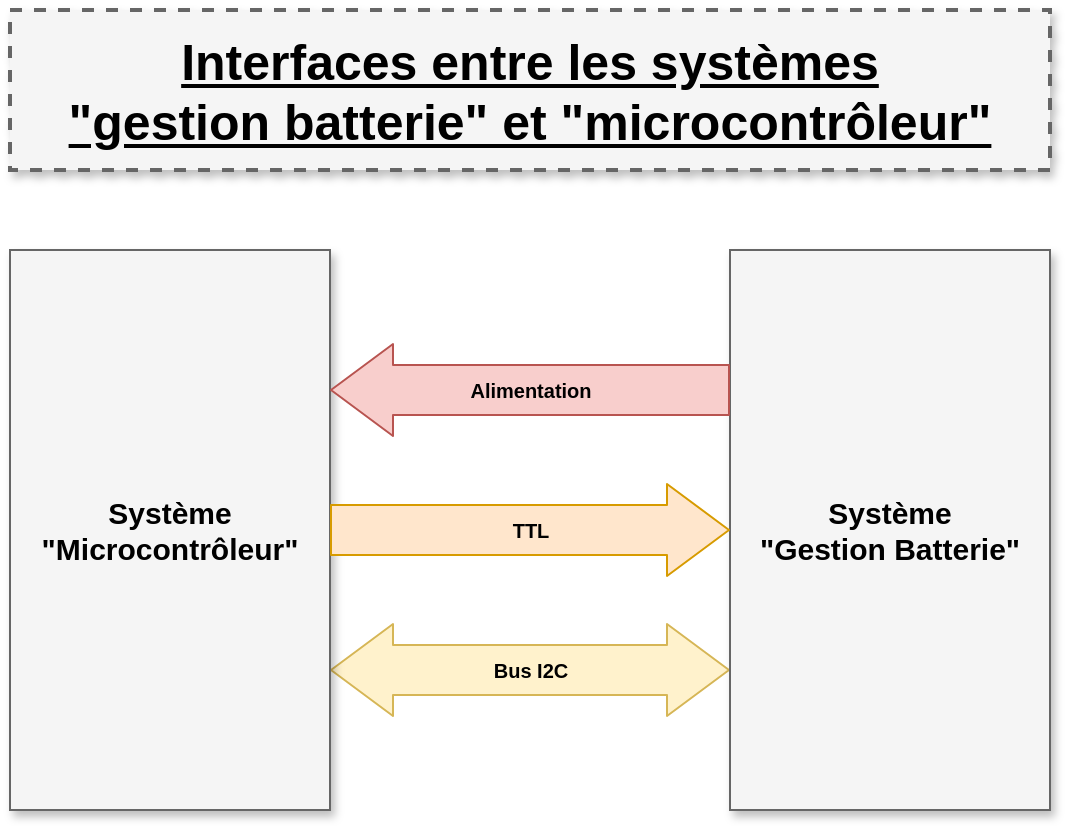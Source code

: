 <mxfile version="10.6.5" type="device"><diagram id="nrShHZ4QhwLThx6u6-4w" name="Page-1"><mxGraphModel dx="1074" dy="820" grid="1" gridSize="10" guides="1" tooltips="1" connect="1" arrows="1" fold="1" page="1" pageScale="1" pageWidth="827" pageHeight="1169" math="0" shadow="0"><root><mxCell id="0"/><mxCell id="1" parent="0"/><object label="Bus I2C" id="qOQiWimCayilgAFOTOFf-1"><mxCell style="shape=flexArrow;endArrow=classic;startArrow=classic;html=1;width=25;endSize=10;startSize=10;fontSize=10;fontStyle=1;labelBackgroundColor=none;fillColor=#fff2cc;strokeColor=#d6b656;exitX=0;exitY=0.75;exitDx=0;exitDy=0;entryX=1;entryY=0.75;entryDx=0;entryDy=0;align=center;labelPosition=center;verticalLabelPosition=middle;verticalAlign=middle;spacingLeft=50;spacingRight=50;" parent="1" source="qOQiWimCayilgAFOTOFf-3" target="qOQiWimCayilgAFOTOFf-2" edge="1"><mxGeometry width="50" height="50" relative="1" as="geometry"><mxPoint x="368.115" y="0.077" as="sourcePoint"/><mxPoint x="-130" y="411" as="targetPoint"/></mxGeometry></mxCell></object><mxCell id="qOQiWimCayilgAFOTOFf-2" value="Système&lt;br style=&quot;font-size: 15px;&quot;&gt;&quot;Microcontrôleur&quot;&lt;br style=&quot;font-size: 15px;&quot;&gt;" style="whiteSpace=wrap;html=1;shadow=1;fontSize=15;fillColor=#f5f5f5;strokeColor=#666666;fontStyle=1" parent="1" vertex="1"><mxGeometry x="80" y="160" width="160" height="280" as="geometry"/></mxCell><mxCell id="qOQiWimCayilgAFOTOFf-3" value="Système&lt;br style=&quot;font-size: 15px&quot;&gt;&quot;Gestion Batterie&quot;&lt;br style=&quot;font-size: 15px&quot;&gt;" style="whiteSpace=wrap;html=1;shadow=1;fontSize=15;fillColor=#f5f5f5;strokeColor=#666666;fontStyle=1" parent="1" vertex="1"><mxGeometry x="440" y="160" width="160" height="280" as="geometry"/></mxCell><mxCell id="qOQiWimCayilgAFOTOFf-4" value="Alimentation" style="shape=flexArrow;endArrow=classic;html=1;entryX=1;entryY=0.25;entryDx=0;entryDy=0;width=25;endSize=10;startSize=10;fillColor=#f8cecc;strokeColor=#b85450;fontSize=10;fontStyle=1;gradientColor=none;labelBackgroundColor=none;exitX=0;exitY=0.25;exitDx=0;exitDy=0;" parent="1" source="qOQiWimCayilgAFOTOFf-3" target="qOQiWimCayilgAFOTOFf-2" edge="1"><mxGeometry width="50" height="50" relative="1" as="geometry"><mxPoint x="688" y="150" as="sourcePoint"/><mxPoint x="528.115" y="0.077" as="targetPoint"/></mxGeometry></mxCell><mxCell id="qOQiWimCayilgAFOTOFf-5" value="TTL&lt;br&gt;" style="shape=flexArrow;endArrow=none;html=1;width=25;endSize=10;startSize=10;fillColor=#ffe6cc;strokeColor=#d79b00;fontSize=10;fontStyle=1;labelBackgroundColor=none;exitX=0;exitY=0.5;exitDx=0;exitDy=0;entryX=1;entryY=0.5;entryDx=0;entryDy=0;startArrow=block;endFill=0;" parent="1" source="qOQiWimCayilgAFOTOFf-3" target="qOQiWimCayilgAFOTOFf-2" edge="1"><mxGeometry width="50" height="50" relative="1" as="geometry"><mxPoint x="628" y="420" as="sourcePoint"/><mxPoint x="528" y="270" as="targetPoint"/></mxGeometry></mxCell><mxCell id="qOQiWimCayilgAFOTOFf-6" value="Interfaces entre les systèmes&lt;br&gt;&quot;gestion batterie&quot; et &quot;microcontrôleur&quot;" style="whiteSpace=wrap;html=1;shadow=1;fontSize=25;fillColor=#f5f5f5;strokeColor=#666666;strokeWidth=2;dashed=1;fontStyle=5;align=center;" parent="1" vertex="1"><mxGeometry x="80" y="40" width="520" height="80" as="geometry"/></mxCell></root></mxGraphModel></diagram></mxfile>